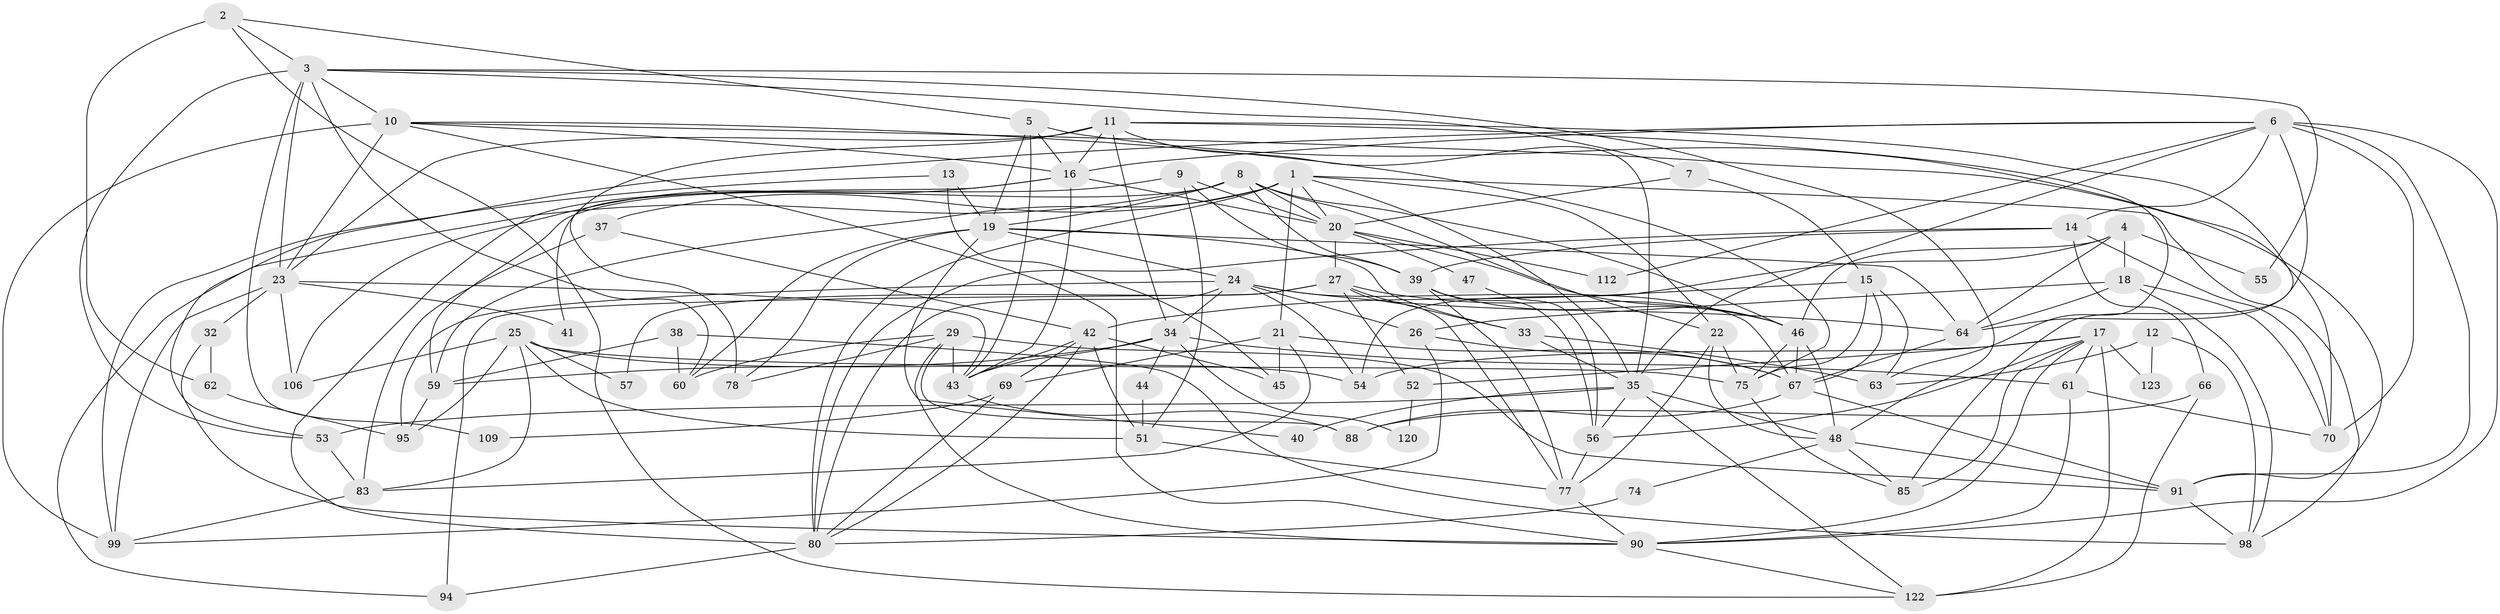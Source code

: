 // original degree distribution, {7: 0.048, 3: 0.232, 5: 0.2, 6: 0.08, 2: 0.152, 4: 0.28, 8: 0.008}
// Generated by graph-tools (version 1.1) at 2025/11/02/27/25 16:11:24]
// undirected, 81 vertices, 202 edges
graph export_dot {
graph [start="1"]
  node [color=gray90,style=filled];
  1 [super="+119"];
  2 [super="+124"];
  3 [super="+30"];
  4;
  5 [super="+105"];
  6 [super="+79"];
  7;
  8 [super="+87"];
  9 [super="+81"];
  10 [super="+72"];
  11 [super="+68"];
  12;
  13;
  14 [super="+76"];
  15 [super="+110"];
  16 [super="+103"];
  17 [super="+116"];
  18;
  19 [super="+58"];
  20 [super="+65"];
  21;
  22 [super="+100"];
  23 [super="+31"];
  24 [super="+86"];
  25 [super="+89"];
  26 [super="+28"];
  27 [super="+50"];
  29 [super="+36"];
  32;
  33;
  34 [super="+111"];
  35 [super="+102"];
  37;
  38;
  39 [super="+97"];
  40;
  41;
  42 [super="+84"];
  43 [super="+49"];
  44;
  45;
  46 [super="+117"];
  47;
  48 [super="+82"];
  51 [super="+92"];
  52;
  53;
  54;
  55;
  56 [super="+73"];
  57;
  59 [super="+118"];
  60 [super="+96"];
  61;
  62;
  63;
  64 [super="+107"];
  66 [super="+115"];
  67 [super="+71"];
  69;
  70;
  74;
  75 [super="+93"];
  77 [super="+101"];
  78;
  80 [super="+104"];
  83;
  85 [super="+125"];
  88;
  90 [super="+121"];
  91 [super="+114"];
  94;
  95 [super="+108"];
  98;
  99 [super="+113"];
  106;
  109;
  112;
  120;
  122;
  123;
  1 -- 98;
  1 -- 21;
  1 -- 35;
  1 -- 37 [weight=2];
  1 -- 80;
  1 -- 59;
  1 -- 22;
  1 -- 20;
  2 -- 3;
  2 -- 5;
  2 -- 62;
  2 -- 122;
  3 -- 10;
  3 -- 60;
  3 -- 48;
  3 -- 53;
  3 -- 55;
  3 -- 7;
  3 -- 109;
  3 -- 23;
  4 -- 18;
  4 -- 46;
  4 -- 54;
  4 -- 55;
  4 -- 64;
  5 -- 19;
  5 -- 70;
  5 -- 16;
  5 -- 43;
  6 -- 35;
  6 -- 53;
  6 -- 14;
  6 -- 64;
  6 -- 112;
  6 -- 70;
  6 -- 90;
  6 -- 91;
  6 -- 16;
  7 -- 15;
  7 -- 20;
  8 -- 46;
  8 -- 22;
  8 -- 20;
  8 -- 19;
  8 -- 59;
  8 -- 94;
  8 -- 39;
  9 -- 80;
  9 -- 20;
  9 -- 39;
  9 -- 51;
  10 -- 16;
  10 -- 90;
  10 -- 99;
  10 -- 75;
  10 -- 23;
  10 -- 91;
  11 -- 23;
  11 -- 63;
  11 -- 16;
  11 -- 85;
  11 -- 78;
  11 -- 35;
  11 -- 34;
  12 -- 98;
  12 -- 63;
  12 -- 123;
  13 -- 19;
  13 -- 45;
  13 -- 99;
  14 -- 80;
  14 -- 66;
  14 -- 70;
  14 -- 39;
  15 -- 75;
  15 -- 42;
  15 -- 63;
  15 -- 67;
  16 -- 20;
  16 -- 106;
  16 -- 41;
  16 -- 43;
  17 -- 54;
  17 -- 52;
  17 -- 85;
  17 -- 90;
  17 -- 122 [weight=2];
  17 -- 56;
  17 -- 123;
  17 -- 61;
  18 -- 64;
  18 -- 70;
  18 -- 26;
  18 -- 98;
  19 -- 78;
  19 -- 33;
  19 -- 40;
  19 -- 24;
  19 -- 64;
  19 -- 60;
  20 -- 112;
  20 -- 27;
  20 -- 46;
  20 -- 47;
  21 -- 83;
  21 -- 45;
  21 -- 69;
  21 -- 67;
  22 -- 75 [weight=2];
  22 -- 48;
  22 -- 77;
  23 -- 43;
  23 -- 106;
  23 -- 99;
  23 -- 32;
  23 -- 41;
  24 -- 54;
  24 -- 34;
  24 -- 67;
  24 -- 80;
  24 -- 95 [weight=2];
  24 -- 26;
  24 -- 64;
  25 -- 106;
  25 -- 57;
  25 -- 83;
  25 -- 51;
  25 -- 54;
  25 -- 95;
  25 -- 75;
  26 -- 99;
  26 -- 67;
  27 -- 46;
  27 -- 33;
  27 -- 52;
  27 -- 57;
  27 -- 77;
  27 -- 94;
  29 -- 43;
  29 -- 91;
  29 -- 78;
  29 -- 88;
  29 -- 90;
  29 -- 60;
  32 -- 62;
  32 -- 90;
  33 -- 63;
  33 -- 35;
  34 -- 44;
  34 -- 120;
  34 -- 61;
  34 -- 59;
  34 -- 43;
  35 -- 48;
  35 -- 53;
  35 -- 122;
  35 -- 40;
  35 -- 56;
  37 -- 83;
  37 -- 42;
  38 -- 98;
  38 -- 60;
  38 -- 59;
  39 -- 46;
  39 -- 56;
  39 -- 77;
  42 -- 69;
  42 -- 80;
  42 -- 45;
  42 -- 43;
  42 -- 51;
  43 -- 88;
  44 -- 51;
  46 -- 48;
  46 -- 75;
  46 -- 67;
  47 -- 56;
  48 -- 85;
  48 -- 91;
  48 -- 74;
  51 -- 77;
  52 -- 120;
  53 -- 83;
  56 -- 77;
  59 -- 95;
  61 -- 90;
  61 -- 70;
  62 -- 95;
  64 -- 67;
  66 -- 88;
  66 -- 122;
  67 -- 88;
  67 -- 91;
  69 -- 109;
  69 -- 80;
  74 -- 80;
  75 -- 85;
  77 -- 90;
  80 -- 94;
  83 -- 99;
  90 -- 122;
  91 -- 98;
}
